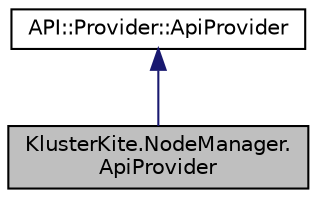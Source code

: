 digraph "KlusterKite.NodeManager.ApiProvider"
{
  edge [fontname="Helvetica",fontsize="10",labelfontname="Helvetica",labelfontsize="10"];
  node [fontname="Helvetica",fontsize="10",shape=record];
  Node2 [label="KlusterKite.NodeManager.\lApiProvider",height=0.2,width=0.4,color="black", fillcolor="grey75", style="filled", fontcolor="black"];
  Node3 -> Node2 [dir="back",color="midnightblue",fontsize="10",style="solid",fontname="Helvetica"];
  Node3 [label="API::Provider::ApiProvider",height=0.2,width=0.4,color="black", fillcolor="white", style="filled",URL="$class_kluster_kite_1_1_a_p_i_1_1_provider_1_1_api_provider.html",tooltip="Public api provider. "];
}
